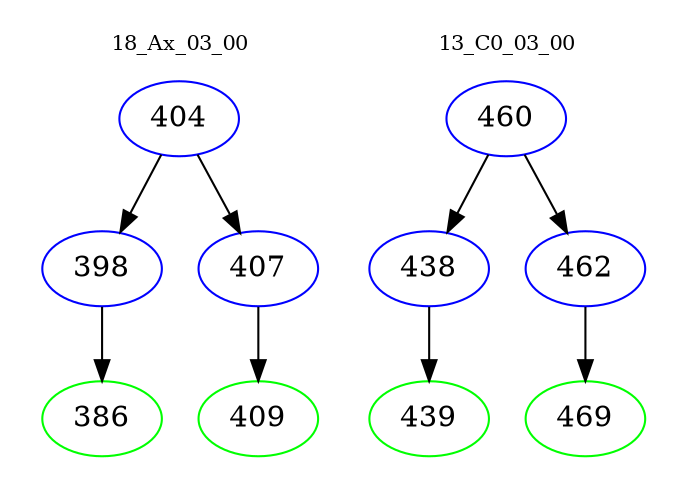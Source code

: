 digraph{
subgraph cluster_0 {
color = white
label = "18_Ax_03_00";
fontsize=10;
T0_404 [label="404", color="blue"]
T0_404 -> T0_398 [color="black"]
T0_398 [label="398", color="blue"]
T0_398 -> T0_386 [color="black"]
T0_386 [label="386", color="green"]
T0_404 -> T0_407 [color="black"]
T0_407 [label="407", color="blue"]
T0_407 -> T0_409 [color="black"]
T0_409 [label="409", color="green"]
}
subgraph cluster_1 {
color = white
label = "13_C0_03_00";
fontsize=10;
T1_460 [label="460", color="blue"]
T1_460 -> T1_438 [color="black"]
T1_438 [label="438", color="blue"]
T1_438 -> T1_439 [color="black"]
T1_439 [label="439", color="green"]
T1_460 -> T1_462 [color="black"]
T1_462 [label="462", color="blue"]
T1_462 -> T1_469 [color="black"]
T1_469 [label="469", color="green"]
}
}
